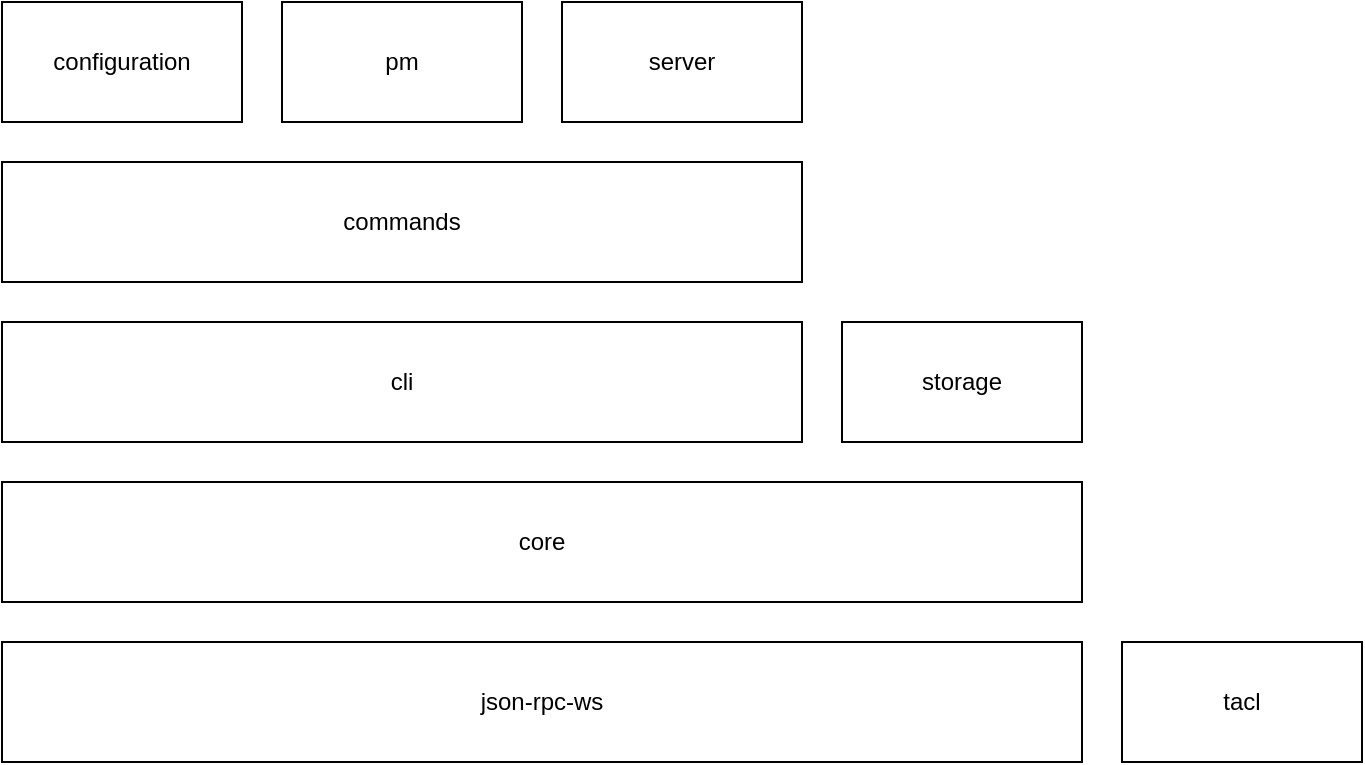 <mxfile version="21.6.1" type="github">
  <diagram id="B-l9Juz3E8CRRNdyRUjM" name="Page-1">
    <mxGraphModel dx="1364" dy="775" grid="1" gridSize="10" guides="1" tooltips="1" connect="1" arrows="1" fold="1" page="1" pageScale="1" pageWidth="827" pageHeight="1169" math="0" shadow="0">
      <root>
        <mxCell id="0" />
        <mxCell id="1" parent="0" />
        <mxCell id="xnujD52PgQDPHaPjtpfM-1" value="cli" style="rounded=0;whiteSpace=wrap;html=1;" parent="1" vertex="1">
          <mxGeometry x="40" y="500" width="400" height="60" as="geometry" />
        </mxCell>
        <mxCell id="xnujD52PgQDPHaPjtpfM-2" value="core" style="rounded=0;whiteSpace=wrap;html=1;" parent="1" vertex="1">
          <mxGeometry x="40" y="580" width="540" height="60" as="geometry" />
        </mxCell>
        <mxCell id="xnujD52PgQDPHaPjtpfM-3" value="commands" style="rounded=0;whiteSpace=wrap;html=1;" parent="1" vertex="1">
          <mxGeometry x="40" y="420" width="400" height="60" as="geometry" />
        </mxCell>
        <mxCell id="xnujD52PgQDPHaPjtpfM-4" value="configuration" style="rounded=0;whiteSpace=wrap;html=1;" parent="1" vertex="1">
          <mxGeometry x="40" y="340" width="120" height="60" as="geometry" />
        </mxCell>
        <mxCell id="xnujD52PgQDPHaPjtpfM-5" value="json-rpc-ws" style="rounded=0;whiteSpace=wrap;html=1;" parent="1" vertex="1">
          <mxGeometry x="40" y="660" width="540" height="60" as="geometry" />
        </mxCell>
        <mxCell id="xnujD52PgQDPHaPjtpfM-6" value="storage" style="rounded=0;whiteSpace=wrap;html=1;" parent="1" vertex="1">
          <mxGeometry x="460" y="500" width="120" height="60" as="geometry" />
        </mxCell>
        <mxCell id="xnujD52PgQDPHaPjtpfM-7" value="pm" style="rounded=0;whiteSpace=wrap;html=1;" parent="1" vertex="1">
          <mxGeometry x="180" y="340" width="120" height="60" as="geometry" />
        </mxCell>
        <mxCell id="xnujD52PgQDPHaPjtpfM-8" value="server" style="rounded=0;whiteSpace=wrap;html=1;" parent="1" vertex="1">
          <mxGeometry x="320" y="340" width="120" height="60" as="geometry" />
        </mxCell>
        <mxCell id="xnujD52PgQDPHaPjtpfM-9" value="tacl" style="rounded=0;whiteSpace=wrap;html=1;" parent="1" vertex="1">
          <mxGeometry x="600" y="660" width="120" height="60" as="geometry" />
        </mxCell>
      </root>
    </mxGraphModel>
  </diagram>
</mxfile>
